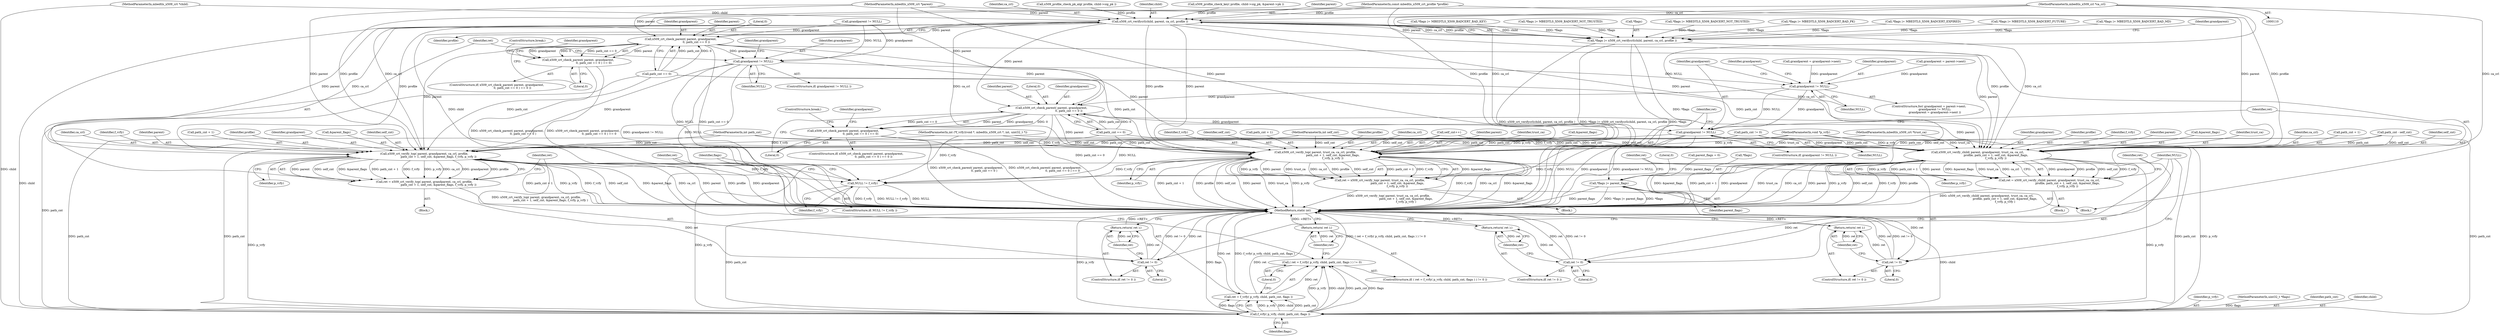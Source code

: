 digraph "0_mbedtls_31458a18788b0cf0b722acda9bb2f2fe13a3fb32_1@pointer" {
"1000114" [label="(MethodParameterIn,mbedtls_x509_crl *ca_crl)"];
"1000285" [label="(Call,x509_crt_verifycrl(child, parent, ca_crl, profile ))"];
"1000282" [label="(Call,*flags |= x509_crt_verifycrl(child, parent, ca_crl, profile ))"];
"1000452" [label="(Call,*flags |= parent_flags)"];
"1000305" [label="(Call,x509_crt_check_parent( parent, grandparent,\n                                   0, path_cnt == 0 ))"];
"1000304" [label="(Call,x509_crt_check_parent( parent, grandparent,\n                                   0, path_cnt == 0 ) == 0)"];
"1000315" [label="(Call,grandparent != NULL)"];
"1000321" [label="(Call,x509_crt_verify_top( parent, grandparent, ca_crl, profile,\n                                path_cnt + 1, self_cnt, &parent_flags, f_vrfy, p_vrfy ))"];
"1000319" [label="(Call,ret = x509_crt_verify_top( parent, grandparent, ca_crl, profile,\n                                path_cnt + 1, self_cnt, &parent_flags, f_vrfy, p_vrfy ))"];
"1000335" [label="(Call,ret != 0)"];
"1000338" [label="(Return,return( ret );)"];
"1000437" [label="(Call,NULL != f_vrfy)"];
"1000444" [label="(Call,f_vrfy( p_vrfy, child, path_cnt, flags ))"];
"1000441" [label="(Call,( ret = f_vrfy( p_vrfy, child, path_cnt, flags ) ) != 0)"];
"1000442" [label="(Call,ret = f_vrfy( p_vrfy, child, path_cnt, flags ))"];
"1000450" [label="(Return,return( ret );)"];
"1000348" [label="(Call,grandparent != NULL)"];
"1000377" [label="(Call,x509_crt_check_parent( parent, grandparent,\n                                       0, path_cnt == 0 ))"];
"1000376" [label="(Call,x509_crt_check_parent( parent, grandparent,\n                                       0, path_cnt == 0 ) == 0)"];
"1000387" [label="(Call,grandparent != NULL)"];
"1000393" [label="(Call,x509_crt_verify_child( parent, grandparent, trust_ca, ca_crl,\n                                         profile, path_cnt + 1, self_cnt, &parent_flags,\n                                         f_vrfy, p_vrfy ))"];
"1000391" [label="(Call,ret = x509_crt_verify_child( parent, grandparent, trust_ca, ca_crl,\n                                         profile, path_cnt + 1, self_cnt, &parent_flags,\n                                         f_vrfy, p_vrfy ))"];
"1000408" [label="(Call,ret != 0)"];
"1000411" [label="(Return,return( ret );)"];
"1000417" [label="(Call,x509_crt_verify_top( parent, trust_ca, ca_crl, profile,\n                                       path_cnt + 1, self_cnt, &parent_flags,\n                                       f_vrfy, p_vrfy ))"];
"1000415" [label="(Call,ret = x509_crt_verify_top( parent, trust_ca, ca_crl, profile,\n                                       path_cnt + 1, self_cnt, &parent_flags,\n                                       f_vrfy, p_vrfy ))"];
"1000431" [label="(Call,ret != 0)"];
"1000434" [label="(Return,return( ret );)"];
"1000292" [label="(Identifier,grandparent)"];
"1000326" [label="(Call,path_cnt + 1)"];
"1000385" [label="(ControlStructure,break;)"];
"1000243" [label="(Call,*flags |= MBEDTLS_X509_BADCERT_BAD_KEY)"];
"1000445" [label="(Identifier,p_vrfy)"];
"1000315" [label="(Call,grandparent != NULL)"];
"1000349" [label="(Identifier,grandparent)"];
"1000314" [label="(ControlStructure,if( grandparent != NULL ))"];
"1000422" [label="(Call,path_cnt + 1)"];
"1000212" [label="(Call,*flags |= MBEDTLS_X509_BADCERT_NOT_TRUSTED)"];
"1000386" [label="(ControlStructure,if( grandparent != NULL ))"];
"1000381" [label="(Call,path_cnt == 0)"];
"1000380" [label="(Literal,0)"];
"1000117" [label="(MethodParameterIn,int self_cnt)"];
"1000118" [label="(MethodParameterIn,uint32_t *flags)"];
"1000390" [label="(Block,)"];
"1000146" [label="(Call,self_cnt++)"];
"1000124" [label="(Call,parent_flags = 0)"];
"1000441" [label="(Call,( ret = f_vrfy( p_vrfy, child, path_cnt, flags ) ) != 0)"];
"1000402" [label="(Identifier,self_cnt)"];
"1000410" [label="(Literal,0)"];
"1000344" [label="(Identifier,grandparent)"];
"1000304" [label="(Call,x509_crt_check_parent( parent, grandparent,\n                                   0, path_cnt == 0 ) == 0)"];
"1000233" [label="(Call,x509_profile_check_key( profile, child->sig_pk, &parent->pk ))"];
"1000116" [label="(MethodParameterIn,int path_cnt)"];
"1000454" [label="(Identifier,flags)"];
"1000426" [label="(Call,&parent_flags)"];
"1000115" [label="(MethodParameterIn,const mbedtls_x509_crt_profile *profile)"];
"1000306" [label="(Identifier,parent)"];
"1000114" [label="(MethodParameterIn,mbedtls_x509_crl *ca_crl)"];
"1000313" [label="(ControlStructure,break;)"];
"1000132" [label="(Call,path_cnt != 0)"];
"1000447" [label="(Identifier,path_cnt)"];
"1000431" [label="(Call,ret != 0)"];
"1000395" [label="(Identifier,grandparent)"];
"1000379" [label="(Identifier,grandparent)"];
"1000352" [label="(Identifier,grandparent)"];
"1000325" [label="(Identifier,profile)"];
"1000287" [label="(Identifier,parent)"];
"1000321" [label="(Call,x509_crt_verify_top( parent, grandparent, ca_crl, profile,\n                                path_cnt + 1, self_cnt, &parent_flags, f_vrfy, p_vrfy ))"];
"1000319" [label="(Call,ret = x509_crt_verify_top( parent, grandparent, ca_crl, profile,\n                                path_cnt + 1, self_cnt, &parent_flags, f_vrfy, p_vrfy ))"];
"1000334" [label="(ControlStructure,if( ret != 0 ))"];
"1000335" [label="(Call,ret != 0)"];
"1000446" [label="(Identifier,child)"];
"1000398" [label="(Identifier,profile)"];
"1000458" [label="(MethodReturn,static int)"];
"1000414" [label="(Block,)"];
"1000323" [label="(Identifier,grandparent)"];
"1000443" [label="(Identifier,ret)"];
"1000453" [label="(Call,*flags)"];
"1000120" [label="(MethodParameterIn,void *p_vrfy)"];
"1000432" [label="(Identifier,ret)"];
"1000406" [label="(Identifier,p_vrfy)"];
"1000119" [label="(MethodParameterIn,int (*f_vrfy)(void *, mbedtls_x509_crt *, int, uint32_t *))"];
"1000457" [label="(Literal,0)"];
"1000309" [label="(Call,path_cnt == 0)"];
"1000308" [label="(Literal,0)"];
"1000452" [label="(Call,*flags |= parent_flags)"];
"1000375" [label="(ControlStructure,if( x509_crt_check_parent( parent, grandparent,\n                                       0, path_cnt == 0 ) == 0 ))"];
"1000433" [label="(Literal,0)"];
"1000451" [label="(Identifier,ret)"];
"1000407" [label="(ControlStructure,if( ret != 0 ))"];
"1000428" [label="(Identifier,f_vrfy)"];
"1000438" [label="(Identifier,NULL)"];
"1000288" [label="(Identifier,ca_crl)"];
"1000343" [label="(Call,grandparent = parent->next)"];
"1000361" [label="(Identifier,grandparent)"];
"1000405" [label="(Identifier,f_vrfy)"];
"1000378" [label="(Identifier,parent)"];
"1000351" [label="(Call,grandparent = grandparent->next)"];
"1000425" [label="(Identifier,self_cnt)"];
"1000318" [label="(Block,)"];
"1000285" [label="(Call,x509_crt_verifycrl(child, parent, ca_crl, profile ))"];
"1000444" [label="(Call,f_vrfy( p_vrfy, child, path_cnt, flags ))"];
"1000348" [label="(Call,grandparent != NULL)"];
"1000436" [label="(ControlStructure,if( NULL != f_vrfy ))"];
"1000387" [label="(Call,grandparent != NULL)"];
"1000370" [label="(Call,path_cnt - self_cnt)"];
"1000437" [label="(Call,NULL != f_vrfy)"];
"1000330" [label="(Call,&parent_flags)"];
"1000294" [label="(Call,grandparent != NULL)"];
"1000448" [label="(Identifier,flags)"];
"1000303" [label="(ControlStructure,if( x509_crt_check_parent( parent, grandparent,\n                                   0, path_cnt == 0 ) == 0 ))"];
"1000111" [label="(MethodParameterIn,mbedtls_x509_crt *child)"];
"1000305" [label="(Call,x509_crt_check_parent( parent, grandparent,\n                                   0, path_cnt == 0 ))"];
"1000337" [label="(Literal,0)"];
"1000449" [label="(Literal,0)"];
"1000289" [label="(Identifier,profile)"];
"1000393" [label="(Call,x509_crt_verify_child( parent, grandparent, trust_ca, ca_crl,\n                                         profile, path_cnt + 1, self_cnt, &parent_flags,\n                                         f_vrfy, p_vrfy ))"];
"1000320" [label="(Identifier,ret)"];
"1000376" [label="(Call,x509_crt_check_parent( parent, grandparent,\n                                       0, path_cnt == 0 ) == 0)"];
"1000409" [label="(Identifier,ret)"];
"1000421" [label="(Identifier,profile)"];
"1000282" [label="(Call,*flags |= x509_crt_verifycrl(child, parent, ca_crl, profile ))"];
"1000329" [label="(Identifier,self_cnt)"];
"1000338" [label="(Return,return( ret );)"];
"1000283" [label="(Call,*flags)"];
"1000408" [label="(Call,ret != 0)"];
"1000420" [label="(Identifier,ca_crl)"];
"1000417" [label="(Call,x509_crt_verify_top( parent, trust_ca, ca_crl, profile,\n                                       path_cnt + 1, self_cnt, &parent_flags,\n                                       f_vrfy, p_vrfy ))"];
"1000317" [label="(Identifier,NULL)"];
"1000336" [label="(Identifier,ret)"];
"1000394" [label="(Identifier,parent)"];
"1000403" [label="(Call,&parent_flags)"];
"1000389" [label="(Identifier,NULL)"];
"1000121" [label="(Block,)"];
"1000384" [label="(Literal,0)"];
"1000342" [label="(ControlStructure,for( grandparent = parent->next;\n             grandparent != NULL;\n             grandparent = grandparent->next ))"];
"1000324" [label="(Identifier,ca_crl)"];
"1000392" [label="(Identifier,ret)"];
"1000278" [label="(Call,*flags |= MBEDTLS_X509_BADCERT_NOT_TRUSTED)"];
"1000439" [label="(Identifier,f_vrfy)"];
"1000197" [label="(Call,*flags |= MBEDTLS_X509_BADCERT_BAD_PK)"];
"1000388" [label="(Identifier,grandparent)"];
"1000307" [label="(Identifier,grandparent)"];
"1000316" [label="(Identifier,grandparent)"];
"1000191" [label="(Call,x509_profile_check_pk_alg( profile, child->sig_pk ))"];
"1000411" [label="(Return,return( ret );)"];
"1000416" [label="(Identifier,ret)"];
"1000332" [label="(Identifier,f_vrfy)"];
"1000286" [label="(Identifier,child)"];
"1000113" [label="(MethodParameterIn,mbedtls_x509_crt *trust_ca)"];
"1000418" [label="(Identifier,parent)"];
"1000298" [label="(Identifier,grandparent)"];
"1000312" [label="(Literal,0)"];
"1000391" [label="(Call,ret = x509_crt_verify_child( parent, grandparent, trust_ca, ca_crl,\n                                         profile, path_cnt + 1, self_cnt, &parent_flags,\n                                         f_vrfy, p_vrfy ))"];
"1000419" [label="(Identifier,trust_ca)"];
"1000396" [label="(Identifier,trust_ca)"];
"1000112" [label="(MethodParameterIn,mbedtls_x509_crt *parent)"];
"1000377" [label="(Call,x509_crt_check_parent( parent, grandparent,\n                                       0, path_cnt == 0 ))"];
"1000429" [label="(Identifier,p_vrfy)"];
"1000163" [label="(Call,*flags |= MBEDTLS_X509_BADCERT_EXPIRED)"];
"1000322" [label="(Identifier,parent)"];
"1000397" [label="(Identifier,ca_crl)"];
"1000350" [label="(Identifier,NULL)"];
"1000399" [label="(Call,path_cnt + 1)"];
"1000434" [label="(Return,return( ret );)"];
"1000450" [label="(Return,return( ret );)"];
"1000430" [label="(ControlStructure,if( ret != 0 ))"];
"1000412" [label="(Identifier,ret)"];
"1000440" [label="(ControlStructure,if( ( ret = f_vrfy( p_vrfy, child, path_cnt, flags ) ) != 0 ))"];
"1000455" [label="(Identifier,parent_flags)"];
"1000173" [label="(Call,*flags |= MBEDTLS_X509_BADCERT_FUTURE)"];
"1000333" [label="(Identifier,p_vrfy)"];
"1000339" [label="(Identifier,ret)"];
"1000415" [label="(Call,ret = x509_crt_verify_top( parent, trust_ca, ca_crl, profile,\n                                       path_cnt + 1, self_cnt, &parent_flags,\n                                       f_vrfy, p_vrfy ))"];
"1000442" [label="(Call,ret = f_vrfy( p_vrfy, child, path_cnt, flags ))"];
"1000185" [label="(Call,*flags |= MBEDTLS_X509_BADCERT_BAD_MD)"];
"1000435" [label="(Identifier,ret)"];
"1000114" -> "1000110"  [label="AST: "];
"1000114" -> "1000458"  [label="DDG: ca_crl"];
"1000114" -> "1000285"  [label="DDG: ca_crl"];
"1000114" -> "1000321"  [label="DDG: ca_crl"];
"1000114" -> "1000393"  [label="DDG: ca_crl"];
"1000114" -> "1000417"  [label="DDG: ca_crl"];
"1000285" -> "1000282"  [label="AST: "];
"1000285" -> "1000289"  [label="CFG: "];
"1000286" -> "1000285"  [label="AST: "];
"1000287" -> "1000285"  [label="AST: "];
"1000288" -> "1000285"  [label="AST: "];
"1000289" -> "1000285"  [label="AST: "];
"1000282" -> "1000285"  [label="CFG: "];
"1000285" -> "1000458"  [label="DDG: child"];
"1000285" -> "1000282"  [label="DDG: child"];
"1000285" -> "1000282"  [label="DDG: parent"];
"1000285" -> "1000282"  [label="DDG: ca_crl"];
"1000285" -> "1000282"  [label="DDG: profile"];
"1000111" -> "1000285"  [label="DDG: child"];
"1000112" -> "1000285"  [label="DDG: parent"];
"1000233" -> "1000285"  [label="DDG: profile"];
"1000191" -> "1000285"  [label="DDG: profile"];
"1000115" -> "1000285"  [label="DDG: profile"];
"1000285" -> "1000305"  [label="DDG: parent"];
"1000285" -> "1000321"  [label="DDG: parent"];
"1000285" -> "1000321"  [label="DDG: ca_crl"];
"1000285" -> "1000321"  [label="DDG: profile"];
"1000285" -> "1000377"  [label="DDG: parent"];
"1000285" -> "1000393"  [label="DDG: parent"];
"1000285" -> "1000393"  [label="DDG: profile"];
"1000285" -> "1000393"  [label="DDG: ca_crl"];
"1000285" -> "1000417"  [label="DDG: parent"];
"1000285" -> "1000417"  [label="DDG: ca_crl"];
"1000285" -> "1000417"  [label="DDG: profile"];
"1000285" -> "1000444"  [label="DDG: child"];
"1000282" -> "1000121"  [label="AST: "];
"1000283" -> "1000282"  [label="AST: "];
"1000292" -> "1000282"  [label="CFG: "];
"1000282" -> "1000458"  [label="DDG: x509_crt_verifycrl(child, parent, ca_crl, profile )"];
"1000282" -> "1000458"  [label="DDG: *flags |= x509_crt_verifycrl(child, parent, ca_crl, profile )"];
"1000282" -> "1000458"  [label="DDG: *flags"];
"1000212" -> "1000282"  [label="DDG: *flags"];
"1000243" -> "1000282"  [label="DDG: *flags"];
"1000278" -> "1000282"  [label="DDG: *flags"];
"1000173" -> "1000282"  [label="DDG: *flags"];
"1000197" -> "1000282"  [label="DDG: *flags"];
"1000163" -> "1000282"  [label="DDG: *flags"];
"1000185" -> "1000282"  [label="DDG: *flags"];
"1000282" -> "1000452"  [label="DDG: *flags"];
"1000452" -> "1000121"  [label="AST: "];
"1000452" -> "1000455"  [label="CFG: "];
"1000453" -> "1000452"  [label="AST: "];
"1000455" -> "1000452"  [label="AST: "];
"1000457" -> "1000452"  [label="CFG: "];
"1000452" -> "1000458"  [label="DDG: parent_flags"];
"1000452" -> "1000458"  [label="DDG: *flags |= parent_flags"];
"1000452" -> "1000458"  [label="DDG: *flags"];
"1000124" -> "1000452"  [label="DDG: parent_flags"];
"1000305" -> "1000304"  [label="AST: "];
"1000305" -> "1000309"  [label="CFG: "];
"1000306" -> "1000305"  [label="AST: "];
"1000307" -> "1000305"  [label="AST: "];
"1000308" -> "1000305"  [label="AST: "];
"1000309" -> "1000305"  [label="AST: "];
"1000312" -> "1000305"  [label="CFG: "];
"1000305" -> "1000458"  [label="DDG: path_cnt == 0"];
"1000305" -> "1000304"  [label="DDG: parent"];
"1000305" -> "1000304"  [label="DDG: grandparent"];
"1000305" -> "1000304"  [label="DDG: 0"];
"1000305" -> "1000304"  [label="DDG: path_cnt == 0"];
"1000112" -> "1000305"  [label="DDG: parent"];
"1000294" -> "1000305"  [label="DDG: grandparent"];
"1000309" -> "1000305"  [label="DDG: path_cnt"];
"1000309" -> "1000305"  [label="DDG: 0"];
"1000305" -> "1000315"  [label="DDG: grandparent"];
"1000305" -> "1000321"  [label="DDG: parent"];
"1000305" -> "1000377"  [label="DDG: parent"];
"1000305" -> "1000393"  [label="DDG: parent"];
"1000305" -> "1000417"  [label="DDG: parent"];
"1000304" -> "1000303"  [label="AST: "];
"1000304" -> "1000312"  [label="CFG: "];
"1000312" -> "1000304"  [label="AST: "];
"1000313" -> "1000304"  [label="CFG: "];
"1000298" -> "1000304"  [label="CFG: "];
"1000304" -> "1000458"  [label="DDG: x509_crt_check_parent( parent, grandparent,\n                                   0, path_cnt == 0 ) == 0"];
"1000304" -> "1000458"  [label="DDG: x509_crt_check_parent( parent, grandparent,\n                                   0, path_cnt == 0 )"];
"1000315" -> "1000314"  [label="AST: "];
"1000315" -> "1000317"  [label="CFG: "];
"1000316" -> "1000315"  [label="AST: "];
"1000317" -> "1000315"  [label="AST: "];
"1000320" -> "1000315"  [label="CFG: "];
"1000344" -> "1000315"  [label="CFG: "];
"1000315" -> "1000458"  [label="DDG: grandparent != NULL"];
"1000315" -> "1000458"  [label="DDG: NULL"];
"1000294" -> "1000315"  [label="DDG: grandparent"];
"1000294" -> "1000315"  [label="DDG: NULL"];
"1000315" -> "1000321"  [label="DDG: grandparent"];
"1000315" -> "1000348"  [label="DDG: NULL"];
"1000315" -> "1000437"  [label="DDG: NULL"];
"1000321" -> "1000319"  [label="AST: "];
"1000321" -> "1000333"  [label="CFG: "];
"1000322" -> "1000321"  [label="AST: "];
"1000323" -> "1000321"  [label="AST: "];
"1000324" -> "1000321"  [label="AST: "];
"1000325" -> "1000321"  [label="AST: "];
"1000326" -> "1000321"  [label="AST: "];
"1000329" -> "1000321"  [label="AST: "];
"1000330" -> "1000321"  [label="AST: "];
"1000332" -> "1000321"  [label="AST: "];
"1000333" -> "1000321"  [label="AST: "];
"1000319" -> "1000321"  [label="CFG: "];
"1000321" -> "1000458"  [label="DDG: path_cnt + 1"];
"1000321" -> "1000458"  [label="DDG: p_vrfy"];
"1000321" -> "1000458"  [label="DDG: f_vrfy"];
"1000321" -> "1000458"  [label="DDG: self_cnt"];
"1000321" -> "1000458"  [label="DDG: &parent_flags"];
"1000321" -> "1000458"  [label="DDG: ca_crl"];
"1000321" -> "1000458"  [label="DDG: parent"];
"1000321" -> "1000458"  [label="DDG: profile"];
"1000321" -> "1000458"  [label="DDG: grandparent"];
"1000321" -> "1000319"  [label="DDG: parent"];
"1000321" -> "1000319"  [label="DDG: self_cnt"];
"1000321" -> "1000319"  [label="DDG: &parent_flags"];
"1000321" -> "1000319"  [label="DDG: path_cnt + 1"];
"1000321" -> "1000319"  [label="DDG: f_vrfy"];
"1000321" -> "1000319"  [label="DDG: p_vrfy"];
"1000321" -> "1000319"  [label="DDG: ca_crl"];
"1000321" -> "1000319"  [label="DDG: grandparent"];
"1000321" -> "1000319"  [label="DDG: profile"];
"1000112" -> "1000321"  [label="DDG: parent"];
"1000115" -> "1000321"  [label="DDG: profile"];
"1000309" -> "1000321"  [label="DDG: path_cnt"];
"1000116" -> "1000321"  [label="DDG: path_cnt"];
"1000132" -> "1000321"  [label="DDG: path_cnt"];
"1000146" -> "1000321"  [label="DDG: self_cnt"];
"1000117" -> "1000321"  [label="DDG: self_cnt"];
"1000119" -> "1000321"  [label="DDG: f_vrfy"];
"1000120" -> "1000321"  [label="DDG: p_vrfy"];
"1000321" -> "1000437"  [label="DDG: f_vrfy"];
"1000321" -> "1000444"  [label="DDG: p_vrfy"];
"1000319" -> "1000318"  [label="AST: "];
"1000320" -> "1000319"  [label="AST: "];
"1000336" -> "1000319"  [label="CFG: "];
"1000319" -> "1000458"  [label="DDG: x509_crt_verify_top( parent, grandparent, ca_crl, profile,\n                                path_cnt + 1, self_cnt, &parent_flags, f_vrfy, p_vrfy )"];
"1000319" -> "1000335"  [label="DDG: ret"];
"1000335" -> "1000334"  [label="AST: "];
"1000335" -> "1000337"  [label="CFG: "];
"1000336" -> "1000335"  [label="AST: "];
"1000337" -> "1000335"  [label="AST: "];
"1000339" -> "1000335"  [label="CFG: "];
"1000438" -> "1000335"  [label="CFG: "];
"1000335" -> "1000458"  [label="DDG: ret"];
"1000335" -> "1000458"  [label="DDG: ret != 0"];
"1000335" -> "1000338"  [label="DDG: ret"];
"1000338" -> "1000334"  [label="AST: "];
"1000338" -> "1000339"  [label="CFG: "];
"1000339" -> "1000338"  [label="AST: "];
"1000458" -> "1000338"  [label="CFG: "];
"1000338" -> "1000458"  [label="DDG: <RET>"];
"1000339" -> "1000338"  [label="DDG: ret"];
"1000437" -> "1000436"  [label="AST: "];
"1000437" -> "1000439"  [label="CFG: "];
"1000438" -> "1000437"  [label="AST: "];
"1000439" -> "1000437"  [label="AST: "];
"1000443" -> "1000437"  [label="CFG: "];
"1000454" -> "1000437"  [label="CFG: "];
"1000437" -> "1000458"  [label="DDG: NULL != f_vrfy"];
"1000437" -> "1000458"  [label="DDG: NULL"];
"1000437" -> "1000458"  [label="DDG: f_vrfy"];
"1000387" -> "1000437"  [label="DDG: NULL"];
"1000417" -> "1000437"  [label="DDG: f_vrfy"];
"1000393" -> "1000437"  [label="DDG: f_vrfy"];
"1000119" -> "1000437"  [label="DDG: f_vrfy"];
"1000444" -> "1000442"  [label="AST: "];
"1000444" -> "1000448"  [label="CFG: "];
"1000445" -> "1000444"  [label="AST: "];
"1000446" -> "1000444"  [label="AST: "];
"1000447" -> "1000444"  [label="AST: "];
"1000448" -> "1000444"  [label="AST: "];
"1000442" -> "1000444"  [label="CFG: "];
"1000444" -> "1000458"  [label="DDG: child"];
"1000444" -> "1000458"  [label="DDG: path_cnt"];
"1000444" -> "1000458"  [label="DDG: p_vrfy"];
"1000444" -> "1000458"  [label="DDG: flags"];
"1000444" -> "1000441"  [label="DDG: p_vrfy"];
"1000444" -> "1000441"  [label="DDG: child"];
"1000444" -> "1000441"  [label="DDG: path_cnt"];
"1000444" -> "1000441"  [label="DDG: flags"];
"1000444" -> "1000442"  [label="DDG: p_vrfy"];
"1000444" -> "1000442"  [label="DDG: child"];
"1000444" -> "1000442"  [label="DDG: path_cnt"];
"1000444" -> "1000442"  [label="DDG: flags"];
"1000393" -> "1000444"  [label="DDG: p_vrfy"];
"1000417" -> "1000444"  [label="DDG: p_vrfy"];
"1000120" -> "1000444"  [label="DDG: p_vrfy"];
"1000111" -> "1000444"  [label="DDG: child"];
"1000116" -> "1000444"  [label="DDG: path_cnt"];
"1000309" -> "1000444"  [label="DDG: path_cnt"];
"1000381" -> "1000444"  [label="DDG: path_cnt"];
"1000370" -> "1000444"  [label="DDG: path_cnt"];
"1000132" -> "1000444"  [label="DDG: path_cnt"];
"1000118" -> "1000444"  [label="DDG: flags"];
"1000441" -> "1000440"  [label="AST: "];
"1000441" -> "1000449"  [label="CFG: "];
"1000442" -> "1000441"  [label="AST: "];
"1000449" -> "1000441"  [label="AST: "];
"1000451" -> "1000441"  [label="CFG: "];
"1000454" -> "1000441"  [label="CFG: "];
"1000441" -> "1000458"  [label="DDG: ( ret = f_vrfy( p_vrfy, child, path_cnt, flags ) ) != 0"];
"1000442" -> "1000441"  [label="DDG: ret"];
"1000443" -> "1000442"  [label="AST: "];
"1000449" -> "1000442"  [label="CFG: "];
"1000442" -> "1000458"  [label="DDG: ret"];
"1000442" -> "1000458"  [label="DDG: f_vrfy( p_vrfy, child, path_cnt, flags )"];
"1000442" -> "1000450"  [label="DDG: ret"];
"1000450" -> "1000440"  [label="AST: "];
"1000450" -> "1000451"  [label="CFG: "];
"1000451" -> "1000450"  [label="AST: "];
"1000458" -> "1000450"  [label="CFG: "];
"1000450" -> "1000458"  [label="DDG: <RET>"];
"1000451" -> "1000450"  [label="DDG: ret"];
"1000348" -> "1000342"  [label="AST: "];
"1000348" -> "1000350"  [label="CFG: "];
"1000349" -> "1000348"  [label="AST: "];
"1000350" -> "1000348"  [label="AST: "];
"1000361" -> "1000348"  [label="CFG: "];
"1000388" -> "1000348"  [label="CFG: "];
"1000343" -> "1000348"  [label="DDG: grandparent"];
"1000351" -> "1000348"  [label="DDG: grandparent"];
"1000348" -> "1000377"  [label="DDG: grandparent"];
"1000348" -> "1000387"  [label="DDG: grandparent"];
"1000348" -> "1000387"  [label="DDG: NULL"];
"1000377" -> "1000376"  [label="AST: "];
"1000377" -> "1000381"  [label="CFG: "];
"1000378" -> "1000377"  [label="AST: "];
"1000379" -> "1000377"  [label="AST: "];
"1000380" -> "1000377"  [label="AST: "];
"1000381" -> "1000377"  [label="AST: "];
"1000384" -> "1000377"  [label="CFG: "];
"1000377" -> "1000458"  [label="DDG: path_cnt == 0"];
"1000377" -> "1000376"  [label="DDG: parent"];
"1000377" -> "1000376"  [label="DDG: grandparent"];
"1000377" -> "1000376"  [label="DDG: 0"];
"1000377" -> "1000376"  [label="DDG: path_cnt == 0"];
"1000112" -> "1000377"  [label="DDG: parent"];
"1000381" -> "1000377"  [label="DDG: path_cnt"];
"1000381" -> "1000377"  [label="DDG: 0"];
"1000377" -> "1000387"  [label="DDG: grandparent"];
"1000377" -> "1000393"  [label="DDG: parent"];
"1000377" -> "1000417"  [label="DDG: parent"];
"1000376" -> "1000375"  [label="AST: "];
"1000376" -> "1000384"  [label="CFG: "];
"1000384" -> "1000376"  [label="AST: "];
"1000385" -> "1000376"  [label="CFG: "];
"1000352" -> "1000376"  [label="CFG: "];
"1000376" -> "1000458"  [label="DDG: x509_crt_check_parent( parent, grandparent,\n                                       0, path_cnt == 0 ) == 0"];
"1000376" -> "1000458"  [label="DDG: x509_crt_check_parent( parent, grandparent,\n                                       0, path_cnt == 0 )"];
"1000387" -> "1000386"  [label="AST: "];
"1000387" -> "1000389"  [label="CFG: "];
"1000388" -> "1000387"  [label="AST: "];
"1000389" -> "1000387"  [label="AST: "];
"1000392" -> "1000387"  [label="CFG: "];
"1000416" -> "1000387"  [label="CFG: "];
"1000387" -> "1000458"  [label="DDG: NULL"];
"1000387" -> "1000458"  [label="DDG: grandparent"];
"1000387" -> "1000458"  [label="DDG: grandparent != NULL"];
"1000387" -> "1000393"  [label="DDG: grandparent"];
"1000393" -> "1000391"  [label="AST: "];
"1000393" -> "1000406"  [label="CFG: "];
"1000394" -> "1000393"  [label="AST: "];
"1000395" -> "1000393"  [label="AST: "];
"1000396" -> "1000393"  [label="AST: "];
"1000397" -> "1000393"  [label="AST: "];
"1000398" -> "1000393"  [label="AST: "];
"1000399" -> "1000393"  [label="AST: "];
"1000402" -> "1000393"  [label="AST: "];
"1000403" -> "1000393"  [label="AST: "];
"1000405" -> "1000393"  [label="AST: "];
"1000406" -> "1000393"  [label="AST: "];
"1000391" -> "1000393"  [label="CFG: "];
"1000393" -> "1000458"  [label="DDG: trust_ca"];
"1000393" -> "1000458"  [label="DDG: ca_crl"];
"1000393" -> "1000458"  [label="DDG: parent"];
"1000393" -> "1000458"  [label="DDG: f_vrfy"];
"1000393" -> "1000458"  [label="DDG: profile"];
"1000393" -> "1000458"  [label="DDG: self_cnt"];
"1000393" -> "1000458"  [label="DDG: &parent_flags"];
"1000393" -> "1000458"  [label="DDG: p_vrfy"];
"1000393" -> "1000458"  [label="DDG: path_cnt + 1"];
"1000393" -> "1000458"  [label="DDG: grandparent"];
"1000393" -> "1000391"  [label="DDG: grandparent"];
"1000393" -> "1000391"  [label="DDG: profile"];
"1000393" -> "1000391"  [label="DDG: self_cnt"];
"1000393" -> "1000391"  [label="DDG: f_vrfy"];
"1000393" -> "1000391"  [label="DDG: p_vrfy"];
"1000393" -> "1000391"  [label="DDG: path_cnt + 1"];
"1000393" -> "1000391"  [label="DDG: parent"];
"1000393" -> "1000391"  [label="DDG: &parent_flags"];
"1000393" -> "1000391"  [label="DDG: trust_ca"];
"1000393" -> "1000391"  [label="DDG: ca_crl"];
"1000112" -> "1000393"  [label="DDG: parent"];
"1000115" -> "1000393"  [label="DDG: profile"];
"1000370" -> "1000393"  [label="DDG: self_cnt"];
"1000370" -> "1000393"  [label="DDG: path_cnt"];
"1000146" -> "1000393"  [label="DDG: self_cnt"];
"1000117" -> "1000393"  [label="DDG: self_cnt"];
"1000119" -> "1000393"  [label="DDG: f_vrfy"];
"1000120" -> "1000393"  [label="DDG: p_vrfy"];
"1000113" -> "1000393"  [label="DDG: trust_ca"];
"1000309" -> "1000393"  [label="DDG: path_cnt"];
"1000381" -> "1000393"  [label="DDG: path_cnt"];
"1000116" -> "1000393"  [label="DDG: path_cnt"];
"1000132" -> "1000393"  [label="DDG: path_cnt"];
"1000391" -> "1000390"  [label="AST: "];
"1000392" -> "1000391"  [label="AST: "];
"1000409" -> "1000391"  [label="CFG: "];
"1000391" -> "1000458"  [label="DDG: x509_crt_verify_child( parent, grandparent, trust_ca, ca_crl,\n                                         profile, path_cnt + 1, self_cnt, &parent_flags,\n                                         f_vrfy, p_vrfy )"];
"1000391" -> "1000408"  [label="DDG: ret"];
"1000408" -> "1000407"  [label="AST: "];
"1000408" -> "1000410"  [label="CFG: "];
"1000409" -> "1000408"  [label="AST: "];
"1000410" -> "1000408"  [label="AST: "];
"1000412" -> "1000408"  [label="CFG: "];
"1000438" -> "1000408"  [label="CFG: "];
"1000408" -> "1000458"  [label="DDG: ret"];
"1000408" -> "1000458"  [label="DDG: ret != 0"];
"1000408" -> "1000411"  [label="DDG: ret"];
"1000411" -> "1000407"  [label="AST: "];
"1000411" -> "1000412"  [label="CFG: "];
"1000412" -> "1000411"  [label="AST: "];
"1000458" -> "1000411"  [label="CFG: "];
"1000411" -> "1000458"  [label="DDG: <RET>"];
"1000412" -> "1000411"  [label="DDG: ret"];
"1000417" -> "1000415"  [label="AST: "];
"1000417" -> "1000429"  [label="CFG: "];
"1000418" -> "1000417"  [label="AST: "];
"1000419" -> "1000417"  [label="AST: "];
"1000420" -> "1000417"  [label="AST: "];
"1000421" -> "1000417"  [label="AST: "];
"1000422" -> "1000417"  [label="AST: "];
"1000425" -> "1000417"  [label="AST: "];
"1000426" -> "1000417"  [label="AST: "];
"1000428" -> "1000417"  [label="AST: "];
"1000429" -> "1000417"  [label="AST: "];
"1000415" -> "1000417"  [label="CFG: "];
"1000417" -> "1000458"  [label="DDG: f_vrfy"];
"1000417" -> "1000458"  [label="DDG: ca_crl"];
"1000417" -> "1000458"  [label="DDG: &parent_flags"];
"1000417" -> "1000458"  [label="DDG: path_cnt + 1"];
"1000417" -> "1000458"  [label="DDG: self_cnt"];
"1000417" -> "1000458"  [label="DDG: parent"];
"1000417" -> "1000458"  [label="DDG: profile"];
"1000417" -> "1000458"  [label="DDG: trust_ca"];
"1000417" -> "1000458"  [label="DDG: p_vrfy"];
"1000417" -> "1000415"  [label="DDG: &parent_flags"];
"1000417" -> "1000415"  [label="DDG: p_vrfy"];
"1000417" -> "1000415"  [label="DDG: parent"];
"1000417" -> "1000415"  [label="DDG: trust_ca"];
"1000417" -> "1000415"  [label="DDG: ca_crl"];
"1000417" -> "1000415"  [label="DDG: profile"];
"1000417" -> "1000415"  [label="DDG: self_cnt"];
"1000417" -> "1000415"  [label="DDG: path_cnt + 1"];
"1000417" -> "1000415"  [label="DDG: f_vrfy"];
"1000112" -> "1000417"  [label="DDG: parent"];
"1000113" -> "1000417"  [label="DDG: trust_ca"];
"1000115" -> "1000417"  [label="DDG: profile"];
"1000309" -> "1000417"  [label="DDG: path_cnt"];
"1000381" -> "1000417"  [label="DDG: path_cnt"];
"1000370" -> "1000417"  [label="DDG: path_cnt"];
"1000370" -> "1000417"  [label="DDG: self_cnt"];
"1000116" -> "1000417"  [label="DDG: path_cnt"];
"1000132" -> "1000417"  [label="DDG: path_cnt"];
"1000146" -> "1000417"  [label="DDG: self_cnt"];
"1000117" -> "1000417"  [label="DDG: self_cnt"];
"1000119" -> "1000417"  [label="DDG: f_vrfy"];
"1000120" -> "1000417"  [label="DDG: p_vrfy"];
"1000415" -> "1000414"  [label="AST: "];
"1000416" -> "1000415"  [label="AST: "];
"1000432" -> "1000415"  [label="CFG: "];
"1000415" -> "1000458"  [label="DDG: x509_crt_verify_top( parent, trust_ca, ca_crl, profile,\n                                       path_cnt + 1, self_cnt, &parent_flags,\n                                       f_vrfy, p_vrfy )"];
"1000415" -> "1000431"  [label="DDG: ret"];
"1000431" -> "1000430"  [label="AST: "];
"1000431" -> "1000433"  [label="CFG: "];
"1000432" -> "1000431"  [label="AST: "];
"1000433" -> "1000431"  [label="AST: "];
"1000435" -> "1000431"  [label="CFG: "];
"1000438" -> "1000431"  [label="CFG: "];
"1000431" -> "1000458"  [label="DDG: ret"];
"1000431" -> "1000458"  [label="DDG: ret != 0"];
"1000431" -> "1000434"  [label="DDG: ret"];
"1000434" -> "1000430"  [label="AST: "];
"1000434" -> "1000435"  [label="CFG: "];
"1000435" -> "1000434"  [label="AST: "];
"1000458" -> "1000434"  [label="CFG: "];
"1000434" -> "1000458"  [label="DDG: <RET>"];
"1000435" -> "1000434"  [label="DDG: ret"];
}
